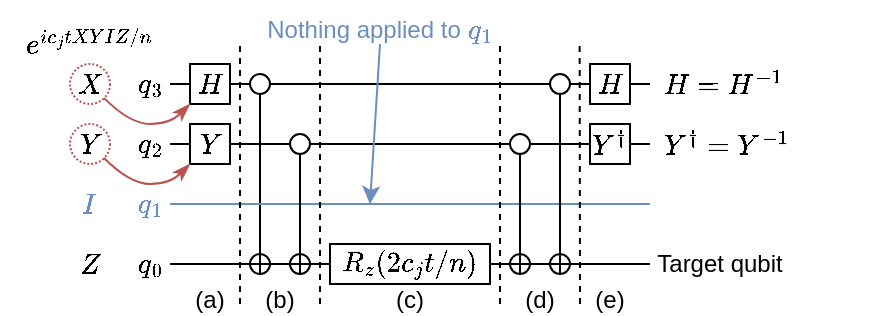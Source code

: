 <mxfile version="23.1.5" type="device">
  <diagram name="Page-1" id="icp58BiDyEmEOrf7K4YZ">
    <mxGraphModel dx="437" dy="316" grid="1" gridSize="10" guides="1" tooltips="1" connect="1" arrows="1" fold="1" page="1" pageScale="1" pageWidth="850" pageHeight="1100" math="1" shadow="0">
      <root>
        <mxCell id="0" />
        <mxCell id="1" parent="0" />
        <mxCell id="PYldR66mbHA3np3nX0Vi-7" value="" style="endArrow=none;html=1;rounded=0;" edge="1" parent="1">
          <mxGeometry width="50" height="50" relative="1" as="geometry">
            <mxPoint x="160" y="390" as="sourcePoint" />
            <mxPoint x="400" y="390" as="targetPoint" />
          </mxGeometry>
        </mxCell>
        <mxCell id="PYldR66mbHA3np3nX0Vi-6" value="" style="endArrow=none;html=1;rounded=0;" edge="1" parent="1">
          <mxGeometry width="50" height="50" relative="1" as="geometry">
            <mxPoint x="160" y="360" as="sourcePoint" />
            <mxPoint x="400" y="360" as="targetPoint" />
          </mxGeometry>
        </mxCell>
        <mxCell id="PYldR66mbHA3np3nX0Vi-3" value="\(Y^\dagger\)" style="rounded=0;whiteSpace=wrap;html=1;" vertex="1" parent="1">
          <mxGeometry x="370" y="380" width="20" height="20" as="geometry" />
        </mxCell>
        <mxCell id="PYldR66mbHA3np3nX0Vi-18" style="edgeStyle=orthogonalEdgeStyle;rounded=0;orthogonalLoop=1;jettySize=auto;html=1;exitX=0.5;exitY=1;exitDx=0;exitDy=0;entryX=0.5;entryY=0;entryDx=0;entryDy=0;endArrow=none;endFill=0;" edge="1" parent="1" source="PYldR66mbHA3np3nX0Vi-4" target="PYldR66mbHA3np3nX0Vi-5">
          <mxGeometry relative="1" as="geometry" />
        </mxCell>
        <mxCell id="PYldR66mbHA3np3nX0Vi-4" value="" style="ellipse;whiteSpace=wrap;html=1;aspect=fixed;" vertex="1" parent="1">
          <mxGeometry x="200" y="355" width="10" height="10" as="geometry" />
        </mxCell>
        <mxCell id="PYldR66mbHA3np3nX0Vi-5" value="" style="shape=orEllipse;perimeter=ellipsePerimeter;whiteSpace=wrap;html=1;backgroundOutline=1;" vertex="1" parent="1">
          <mxGeometry x="200" y="445" width="10" height="10" as="geometry" />
        </mxCell>
        <mxCell id="PYldR66mbHA3np3nX0Vi-1" value="\(H\)" style="rounded=0;whiteSpace=wrap;html=1;" vertex="1" parent="1">
          <mxGeometry x="170" y="350" width="20" height="20" as="geometry" />
        </mxCell>
        <mxCell id="PYldR66mbHA3np3nX0Vi-2" value="\(Y\)" style="rounded=0;whiteSpace=wrap;html=1;" vertex="1" parent="1">
          <mxGeometry x="170" y="380" width="20" height="20" as="geometry" />
        </mxCell>
        <mxCell id="PYldR66mbHA3np3nX0Vi-8" value="" style="endArrow=none;html=1;rounded=0;fillColor=#dae8fc;strokeColor=#6c8ebf;" edge="1" parent="1">
          <mxGeometry width="50" height="50" relative="1" as="geometry">
            <mxPoint x="160" y="420" as="sourcePoint" />
            <mxPoint x="400" y="420" as="targetPoint" />
          </mxGeometry>
        </mxCell>
        <mxCell id="PYldR66mbHA3np3nX0Vi-9" value="" style="endArrow=none;html=1;rounded=0;" edge="1" parent="1">
          <mxGeometry width="50" height="50" relative="1" as="geometry">
            <mxPoint x="160" y="450" as="sourcePoint" />
            <mxPoint x="400" y="450" as="targetPoint" />
          </mxGeometry>
        </mxCell>
        <mxCell id="PYldR66mbHA3np3nX0Vi-10" value="\(q_3\)" style="text;html=1;align=center;verticalAlign=middle;whiteSpace=wrap;rounded=0;" vertex="1" parent="1">
          <mxGeometry x="140" y="350" width="20" height="20" as="geometry" />
        </mxCell>
        <mxCell id="PYldR66mbHA3np3nX0Vi-11" value="\(q_2\)" style="text;html=1;align=center;verticalAlign=middle;whiteSpace=wrap;rounded=0;" vertex="1" parent="1">
          <mxGeometry x="140" y="380" width="20" height="20" as="geometry" />
        </mxCell>
        <mxCell id="PYldR66mbHA3np3nX0Vi-12" value="\(q_1\)" style="text;html=1;align=center;verticalAlign=middle;whiteSpace=wrap;rounded=0;fontColor=#6c8ebf;" vertex="1" parent="1">
          <mxGeometry x="140" y="410" width="20" height="20" as="geometry" />
        </mxCell>
        <mxCell id="PYldR66mbHA3np3nX0Vi-13" value="\(q_0\)" style="text;html=1;align=center;verticalAlign=middle;whiteSpace=wrap;rounded=0;" vertex="1" parent="1">
          <mxGeometry x="140" y="440" width="20" height="20" as="geometry" />
        </mxCell>
        <mxCell id="PYldR66mbHA3np3nX0Vi-14" value="\(X\)" style="text;html=1;align=center;verticalAlign=middle;whiteSpace=wrap;rounded=0;fontColor=#000000;" vertex="1" parent="1">
          <mxGeometry x="110" y="350" width="20" height="20" as="geometry" />
        </mxCell>
        <mxCell id="PYldR66mbHA3np3nX0Vi-15" value="\(Y\)" style="text;html=1;align=center;verticalAlign=middle;whiteSpace=wrap;rounded=0;fontColor=#000000;" vertex="1" parent="1">
          <mxGeometry x="110" y="380" width="20" height="20" as="geometry" />
        </mxCell>
        <mxCell id="PYldR66mbHA3np3nX0Vi-16" value="\(I\)" style="text;html=1;align=center;verticalAlign=middle;whiteSpace=wrap;rounded=0;fontColor=#6c8ebf;" vertex="1" parent="1">
          <mxGeometry x="110" y="410" width="20" height="20" as="geometry" />
        </mxCell>
        <mxCell id="PYldR66mbHA3np3nX0Vi-17" value="\(Z\)" style="text;html=1;align=center;verticalAlign=middle;whiteSpace=wrap;rounded=0;fontColor=#000000;" vertex="1" parent="1">
          <mxGeometry x="110" y="440" width="20" height="20" as="geometry" />
        </mxCell>
        <mxCell id="PYldR66mbHA3np3nX0Vi-22" style="edgeStyle=orthogonalEdgeStyle;rounded=0;orthogonalLoop=1;jettySize=auto;html=1;exitX=0.5;exitY=1;exitDx=0;exitDy=0;entryX=0.5;entryY=0;entryDx=0;entryDy=0;endArrow=none;endFill=0;" edge="1" parent="1" source="PYldR66mbHA3np3nX0Vi-19" target="PYldR66mbHA3np3nX0Vi-21">
          <mxGeometry relative="1" as="geometry" />
        </mxCell>
        <mxCell id="PYldR66mbHA3np3nX0Vi-19" value="" style="ellipse;whiteSpace=wrap;html=1;aspect=fixed;" vertex="1" parent="1">
          <mxGeometry x="220" y="385" width="10" height="10" as="geometry" />
        </mxCell>
        <mxCell id="PYldR66mbHA3np3nX0Vi-21" value="" style="shape=orEllipse;perimeter=ellipsePerimeter;whiteSpace=wrap;html=1;backgroundOutline=1;" vertex="1" parent="1">
          <mxGeometry x="220" y="445" width="10" height="10" as="geometry" />
        </mxCell>
        <mxCell id="PYldR66mbHA3np3nX0Vi-23" value="\(R_z(2c_jt/n)\)" style="rounded=0;whiteSpace=wrap;html=1;" vertex="1" parent="1">
          <mxGeometry x="240" y="440" width="80" height="20" as="geometry" />
        </mxCell>
        <mxCell id="PYldR66mbHA3np3nX0Vi-27" value="\(e^{ic_jtXYIZ/n}\)" style="text;html=1;align=center;verticalAlign=middle;whiteSpace=wrap;rounded=0;" vertex="1" parent="1">
          <mxGeometry x="90" y="325" width="60" height="30" as="geometry" />
        </mxCell>
        <mxCell id="PYldR66mbHA3np3nX0Vi-28" style="edgeStyle=orthogonalEdgeStyle;rounded=0;orthogonalLoop=1;jettySize=auto;html=1;exitX=0.5;exitY=1;exitDx=0;exitDy=0;entryX=0.5;entryY=0;entryDx=0;entryDy=0;endArrow=none;endFill=0;" edge="1" parent="1" source="PYldR66mbHA3np3nX0Vi-29" target="PYldR66mbHA3np3nX0Vi-30">
          <mxGeometry relative="1" as="geometry" />
        </mxCell>
        <mxCell id="PYldR66mbHA3np3nX0Vi-29" value="" style="ellipse;whiteSpace=wrap;html=1;aspect=fixed;" vertex="1" parent="1">
          <mxGeometry x="330" y="385" width="10" height="10" as="geometry" />
        </mxCell>
        <mxCell id="PYldR66mbHA3np3nX0Vi-30" value="" style="shape=orEllipse;perimeter=ellipsePerimeter;whiteSpace=wrap;html=1;backgroundOutline=1;" vertex="1" parent="1">
          <mxGeometry x="330" y="445" width="10" height="10" as="geometry" />
        </mxCell>
        <mxCell id="PYldR66mbHA3np3nX0Vi-31" style="edgeStyle=orthogonalEdgeStyle;rounded=0;orthogonalLoop=1;jettySize=auto;html=1;exitX=0.5;exitY=1;exitDx=0;exitDy=0;entryX=0.5;entryY=0;entryDx=0;entryDy=0;endArrow=none;endFill=0;" edge="1" parent="1" source="PYldR66mbHA3np3nX0Vi-32" target="PYldR66mbHA3np3nX0Vi-33">
          <mxGeometry relative="1" as="geometry" />
        </mxCell>
        <mxCell id="PYldR66mbHA3np3nX0Vi-32" value="" style="ellipse;whiteSpace=wrap;html=1;aspect=fixed;" vertex="1" parent="1">
          <mxGeometry x="350" y="355" width="10" height="10" as="geometry" />
        </mxCell>
        <mxCell id="PYldR66mbHA3np3nX0Vi-33" value="" style="shape=orEllipse;perimeter=ellipsePerimeter;whiteSpace=wrap;html=1;backgroundOutline=1;" vertex="1" parent="1">
          <mxGeometry x="350" y="445" width="10" height="10" as="geometry" />
        </mxCell>
        <mxCell id="PYldR66mbHA3np3nX0Vi-34" value="\(H\)" style="rounded=0;whiteSpace=wrap;html=1;" vertex="1" parent="1">
          <mxGeometry x="370" y="350" width="20" height="20" as="geometry" />
        </mxCell>
        <mxCell id="PYldR66mbHA3np3nX0Vi-35" value="" style="endArrow=classic;html=1;rounded=0;exitX=0.5;exitY=1;exitDx=0;exitDy=0;fillColor=#dae8fc;strokeColor=#6c8ebf;" edge="1" parent="1" source="PYldR66mbHA3np3nX0Vi-36">
          <mxGeometry width="50" height="50" relative="1" as="geometry">
            <mxPoint x="310" y="340" as="sourcePoint" />
            <mxPoint x="260" y="420" as="targetPoint" />
          </mxGeometry>
        </mxCell>
        <mxCell id="PYldR66mbHA3np3nX0Vi-36" value="Nothing applied to \(q_1\)" style="text;html=1;align=center;verticalAlign=middle;whiteSpace=wrap;rounded=0;fontColor=#6c8ebf;" vertex="1" parent="1">
          <mxGeometry x="205" y="325" width="120" height="15" as="geometry" />
        </mxCell>
        <mxCell id="PYldR66mbHA3np3nX0Vi-38" value="" style="endArrow=none;dashed=1;html=1;rounded=0;" edge="1" parent="1">
          <mxGeometry width="50" height="50" relative="1" as="geometry">
            <mxPoint x="195" y="470" as="sourcePoint" />
            <mxPoint x="195" y="340" as="targetPoint" />
          </mxGeometry>
        </mxCell>
        <mxCell id="PYldR66mbHA3np3nX0Vi-39" value="" style="endArrow=none;dashed=1;html=1;rounded=0;" edge="1" parent="1">
          <mxGeometry width="50" height="50" relative="1" as="geometry">
            <mxPoint x="235" y="470" as="sourcePoint" />
            <mxPoint x="235" y="340" as="targetPoint" />
          </mxGeometry>
        </mxCell>
        <mxCell id="PYldR66mbHA3np3nX0Vi-40" value="" style="endArrow=none;dashed=1;html=1;rounded=0;" edge="1" parent="1">
          <mxGeometry width="50" height="50" relative="1" as="geometry">
            <mxPoint x="325" y="470" as="sourcePoint" />
            <mxPoint x="325" y="340" as="targetPoint" />
          </mxGeometry>
        </mxCell>
        <mxCell id="PYldR66mbHA3np3nX0Vi-41" value="" style="endArrow=none;dashed=1;html=1;rounded=0;" edge="1" parent="1">
          <mxGeometry width="50" height="50" relative="1" as="geometry">
            <mxPoint x="365" y="470" as="sourcePoint" />
            <mxPoint x="364.82" y="340" as="targetPoint" />
          </mxGeometry>
        </mxCell>
        <mxCell id="PYldR66mbHA3np3nX0Vi-42" value="(a)" style="text;html=1;align=center;verticalAlign=middle;whiteSpace=wrap;rounded=0;" vertex="1" parent="1">
          <mxGeometry x="170" y="460" width="20" height="15" as="geometry" />
        </mxCell>
        <mxCell id="PYldR66mbHA3np3nX0Vi-43" value="(b)" style="text;html=1;align=center;verticalAlign=middle;whiteSpace=wrap;rounded=0;" vertex="1" parent="1">
          <mxGeometry x="205" y="460" width="20" height="15" as="geometry" />
        </mxCell>
        <mxCell id="PYldR66mbHA3np3nX0Vi-44" value="(d)" style="text;html=1;align=center;verticalAlign=middle;whiteSpace=wrap;rounded=0;" vertex="1" parent="1">
          <mxGeometry x="335" y="460" width="20" height="15" as="geometry" />
        </mxCell>
        <mxCell id="PYldR66mbHA3np3nX0Vi-45" value="(e)" style="text;html=1;align=center;verticalAlign=middle;whiteSpace=wrap;rounded=0;" vertex="1" parent="1">
          <mxGeometry x="370" y="460" width="20" height="15" as="geometry" />
        </mxCell>
        <mxCell id="PYldR66mbHA3np3nX0Vi-46" value="(c)" style="text;html=1;align=center;verticalAlign=middle;whiteSpace=wrap;rounded=0;" vertex="1" parent="1">
          <mxGeometry x="270" y="460" width="20" height="15" as="geometry" />
        </mxCell>
        <mxCell id="PYldR66mbHA3np3nX0Vi-47" value="" style="ellipse;whiteSpace=wrap;html=1;aspect=fixed;fillColor=none;dashed=1;dashPattern=1 1;strokeColor=#b85450;" vertex="1" parent="1">
          <mxGeometry x="110" y="380" width="20" height="20" as="geometry" />
        </mxCell>
        <mxCell id="PYldR66mbHA3np3nX0Vi-48" value="" style="ellipse;whiteSpace=wrap;html=1;aspect=fixed;fillColor=none;dashed=1;dashPattern=1 1;strokeColor=#b85450;" vertex="1" parent="1">
          <mxGeometry x="110" y="350" width="20" height="20" as="geometry" />
        </mxCell>
        <mxCell id="PYldR66mbHA3np3nX0Vi-49" value="" style="curved=1;endArrow=classicThin;html=1;rounded=0;exitX=1;exitY=1;exitDx=0;exitDy=0;entryX=0;entryY=1;entryDx=0;entryDy=0;fillColor=#f8cecc;strokeColor=#b85450;endFill=1;" edge="1" parent="1" source="PYldR66mbHA3np3nX0Vi-48" target="PYldR66mbHA3np3nX0Vi-1">
          <mxGeometry width="50" height="50" relative="1" as="geometry">
            <mxPoint x="200" y="410" as="sourcePoint" />
            <mxPoint x="250" y="360" as="targetPoint" />
            <Array as="points">
              <mxPoint x="140" y="380" />
              <mxPoint x="160" y="380" />
            </Array>
          </mxGeometry>
        </mxCell>
        <mxCell id="PYldR66mbHA3np3nX0Vi-50" value="" style="curved=1;endArrow=classicThin;html=1;rounded=0;exitX=1;exitY=1;exitDx=0;exitDy=0;entryX=0;entryY=1;entryDx=0;entryDy=0;fillColor=#f8cecc;strokeColor=#b85450;endFill=1;" edge="1" parent="1">
          <mxGeometry width="50" height="50" relative="1" as="geometry">
            <mxPoint x="127" y="397" as="sourcePoint" />
            <mxPoint x="170" y="400" as="targetPoint" />
            <Array as="points">
              <mxPoint x="140" y="410" />
              <mxPoint x="160" y="410" />
            </Array>
          </mxGeometry>
        </mxCell>
        <mxCell id="PYldR66mbHA3np3nX0Vi-51" value="Target qubit" style="text;html=1;align=center;verticalAlign=middle;whiteSpace=wrap;rounded=0;" vertex="1" parent="1">
          <mxGeometry x="400" y="440" width="70" height="20" as="geometry" />
        </mxCell>
        <mxCell id="PYldR66mbHA3np3nX0Vi-52" value="\(H=H^{-1}\)" style="text;html=1;align=left;verticalAlign=middle;whiteSpace=wrap;rounded=0;" vertex="1" parent="1">
          <mxGeometry x="405" y="345" width="60" height="30" as="geometry" />
        </mxCell>
        <mxCell id="PYldR66mbHA3np3nX0Vi-53" value="\(Y^\dagger=Y^{-1}\)" style="text;html=1;align=left;verticalAlign=middle;whiteSpace=wrap;rounded=0;" vertex="1" parent="1">
          <mxGeometry x="405" y="375" width="60" height="30" as="geometry" />
        </mxCell>
      </root>
    </mxGraphModel>
  </diagram>
</mxfile>
